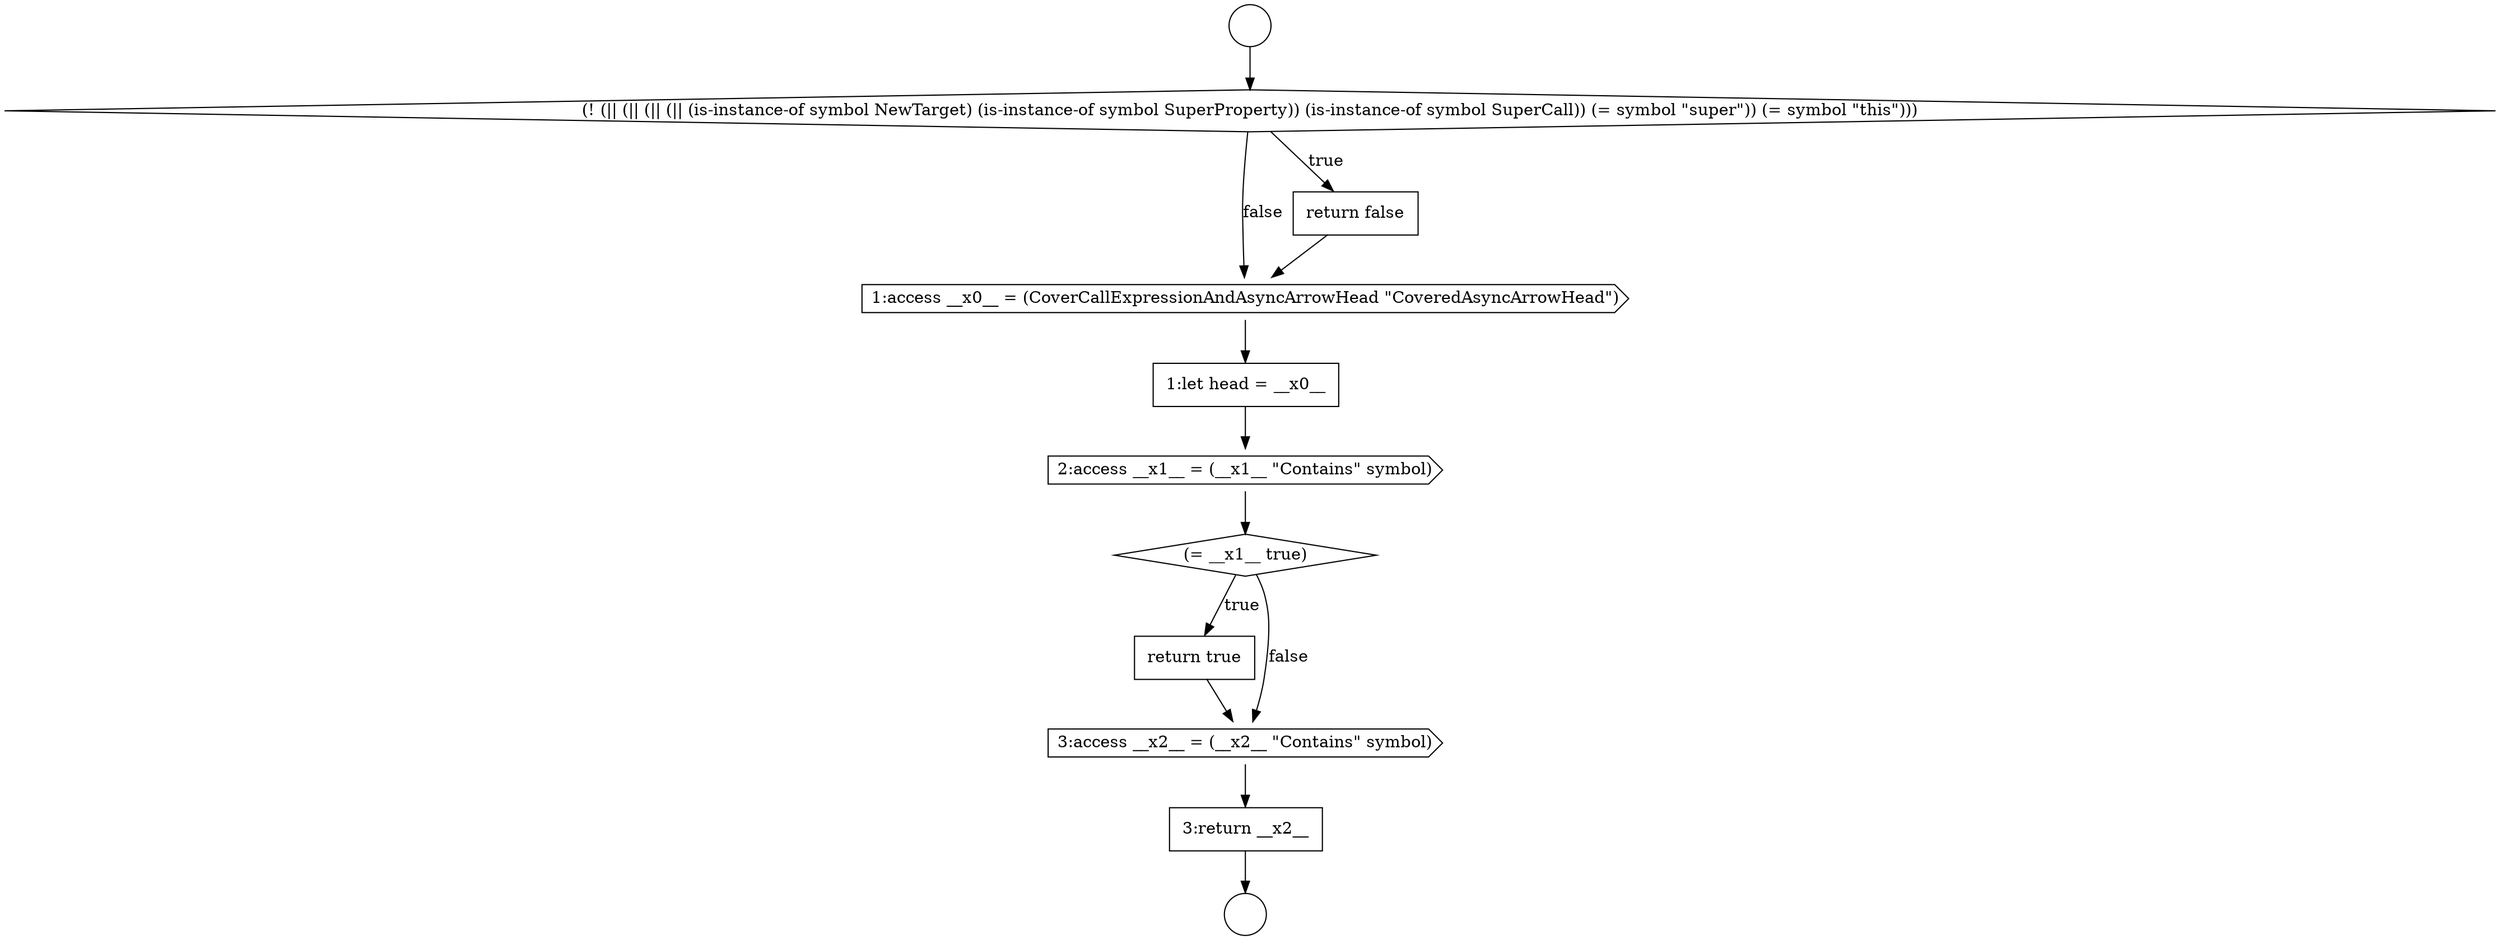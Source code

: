 digraph {
  node9305 [shape=none, margin=0, label=<<font color="black">
    <table border="0" cellborder="1" cellspacing="0" cellpadding="10">
      <tr><td align="left">1:let head = __x0__</td></tr>
    </table>
  </font>> color="black" fillcolor="white" style=filled]
  node9300 [shape=circle label=" " color="black" fillcolor="white" style=filled]
  node9308 [shape=none, margin=0, label=<<font color="black">
    <table border="0" cellborder="1" cellspacing="0" cellpadding="10">
      <tr><td align="left">return true</td></tr>
    </table>
  </font>> color="black" fillcolor="white" style=filled]
  node9301 [shape=circle label=" " color="black" fillcolor="white" style=filled]
  node9307 [shape=diamond, label=<<font color="black">(= __x1__ true)</font>> color="black" fillcolor="white" style=filled]
  node9302 [shape=diamond, label=<<font color="black">(! (|| (|| (|| (|| (is-instance-of symbol NewTarget) (is-instance-of symbol SuperProperty)) (is-instance-of symbol SuperCall)) (= symbol &quot;super&quot;)) (= symbol &quot;this&quot;)))</font>> color="black" fillcolor="white" style=filled]
  node9306 [shape=cds, label=<<font color="black">2:access __x1__ = (__x1__ &quot;Contains&quot; symbol)</font>> color="black" fillcolor="white" style=filled]
  node9304 [shape=cds, label=<<font color="black">1:access __x0__ = (CoverCallExpressionAndAsyncArrowHead &quot;CoveredAsyncArrowHead&quot;)</font>> color="black" fillcolor="white" style=filled]
  node9309 [shape=cds, label=<<font color="black">3:access __x2__ = (__x2__ &quot;Contains&quot; symbol)</font>> color="black" fillcolor="white" style=filled]
  node9310 [shape=none, margin=0, label=<<font color="black">
    <table border="0" cellborder="1" cellspacing="0" cellpadding="10">
      <tr><td align="left">3:return __x2__</td></tr>
    </table>
  </font>> color="black" fillcolor="white" style=filled]
  node9303 [shape=none, margin=0, label=<<font color="black">
    <table border="0" cellborder="1" cellspacing="0" cellpadding="10">
      <tr><td align="left">return false</td></tr>
    </table>
  </font>> color="black" fillcolor="white" style=filled]
  node9306 -> node9307 [ color="black"]
  node9305 -> node9306 [ color="black"]
  node9304 -> node9305 [ color="black"]
  node9307 -> node9308 [label=<<font color="black">true</font>> color="black"]
  node9307 -> node9309 [label=<<font color="black">false</font>> color="black"]
  node9308 -> node9309 [ color="black"]
  node9309 -> node9310 [ color="black"]
  node9303 -> node9304 [ color="black"]
  node9302 -> node9303 [label=<<font color="black">true</font>> color="black"]
  node9302 -> node9304 [label=<<font color="black">false</font>> color="black"]
  node9310 -> node9301 [ color="black"]
  node9300 -> node9302 [ color="black"]
}

